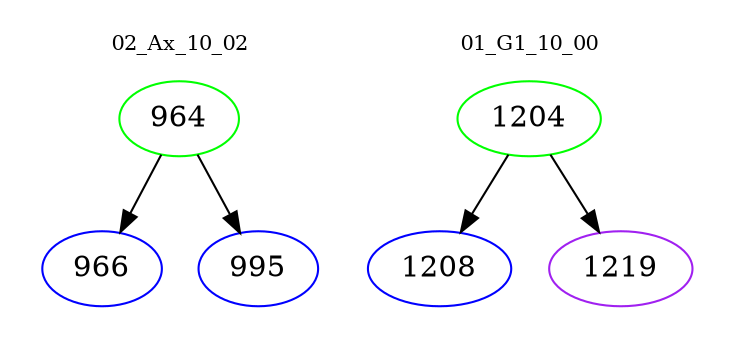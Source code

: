 digraph{
subgraph cluster_0 {
color = white
label = "02_Ax_10_02";
fontsize=10;
T0_964 [label="964", color="green"]
T0_964 -> T0_966 [color="black"]
T0_966 [label="966", color="blue"]
T0_964 -> T0_995 [color="black"]
T0_995 [label="995", color="blue"]
}
subgraph cluster_1 {
color = white
label = "01_G1_10_00";
fontsize=10;
T1_1204 [label="1204", color="green"]
T1_1204 -> T1_1208 [color="black"]
T1_1208 [label="1208", color="blue"]
T1_1204 -> T1_1219 [color="black"]
T1_1219 [label="1219", color="purple"]
}
}
